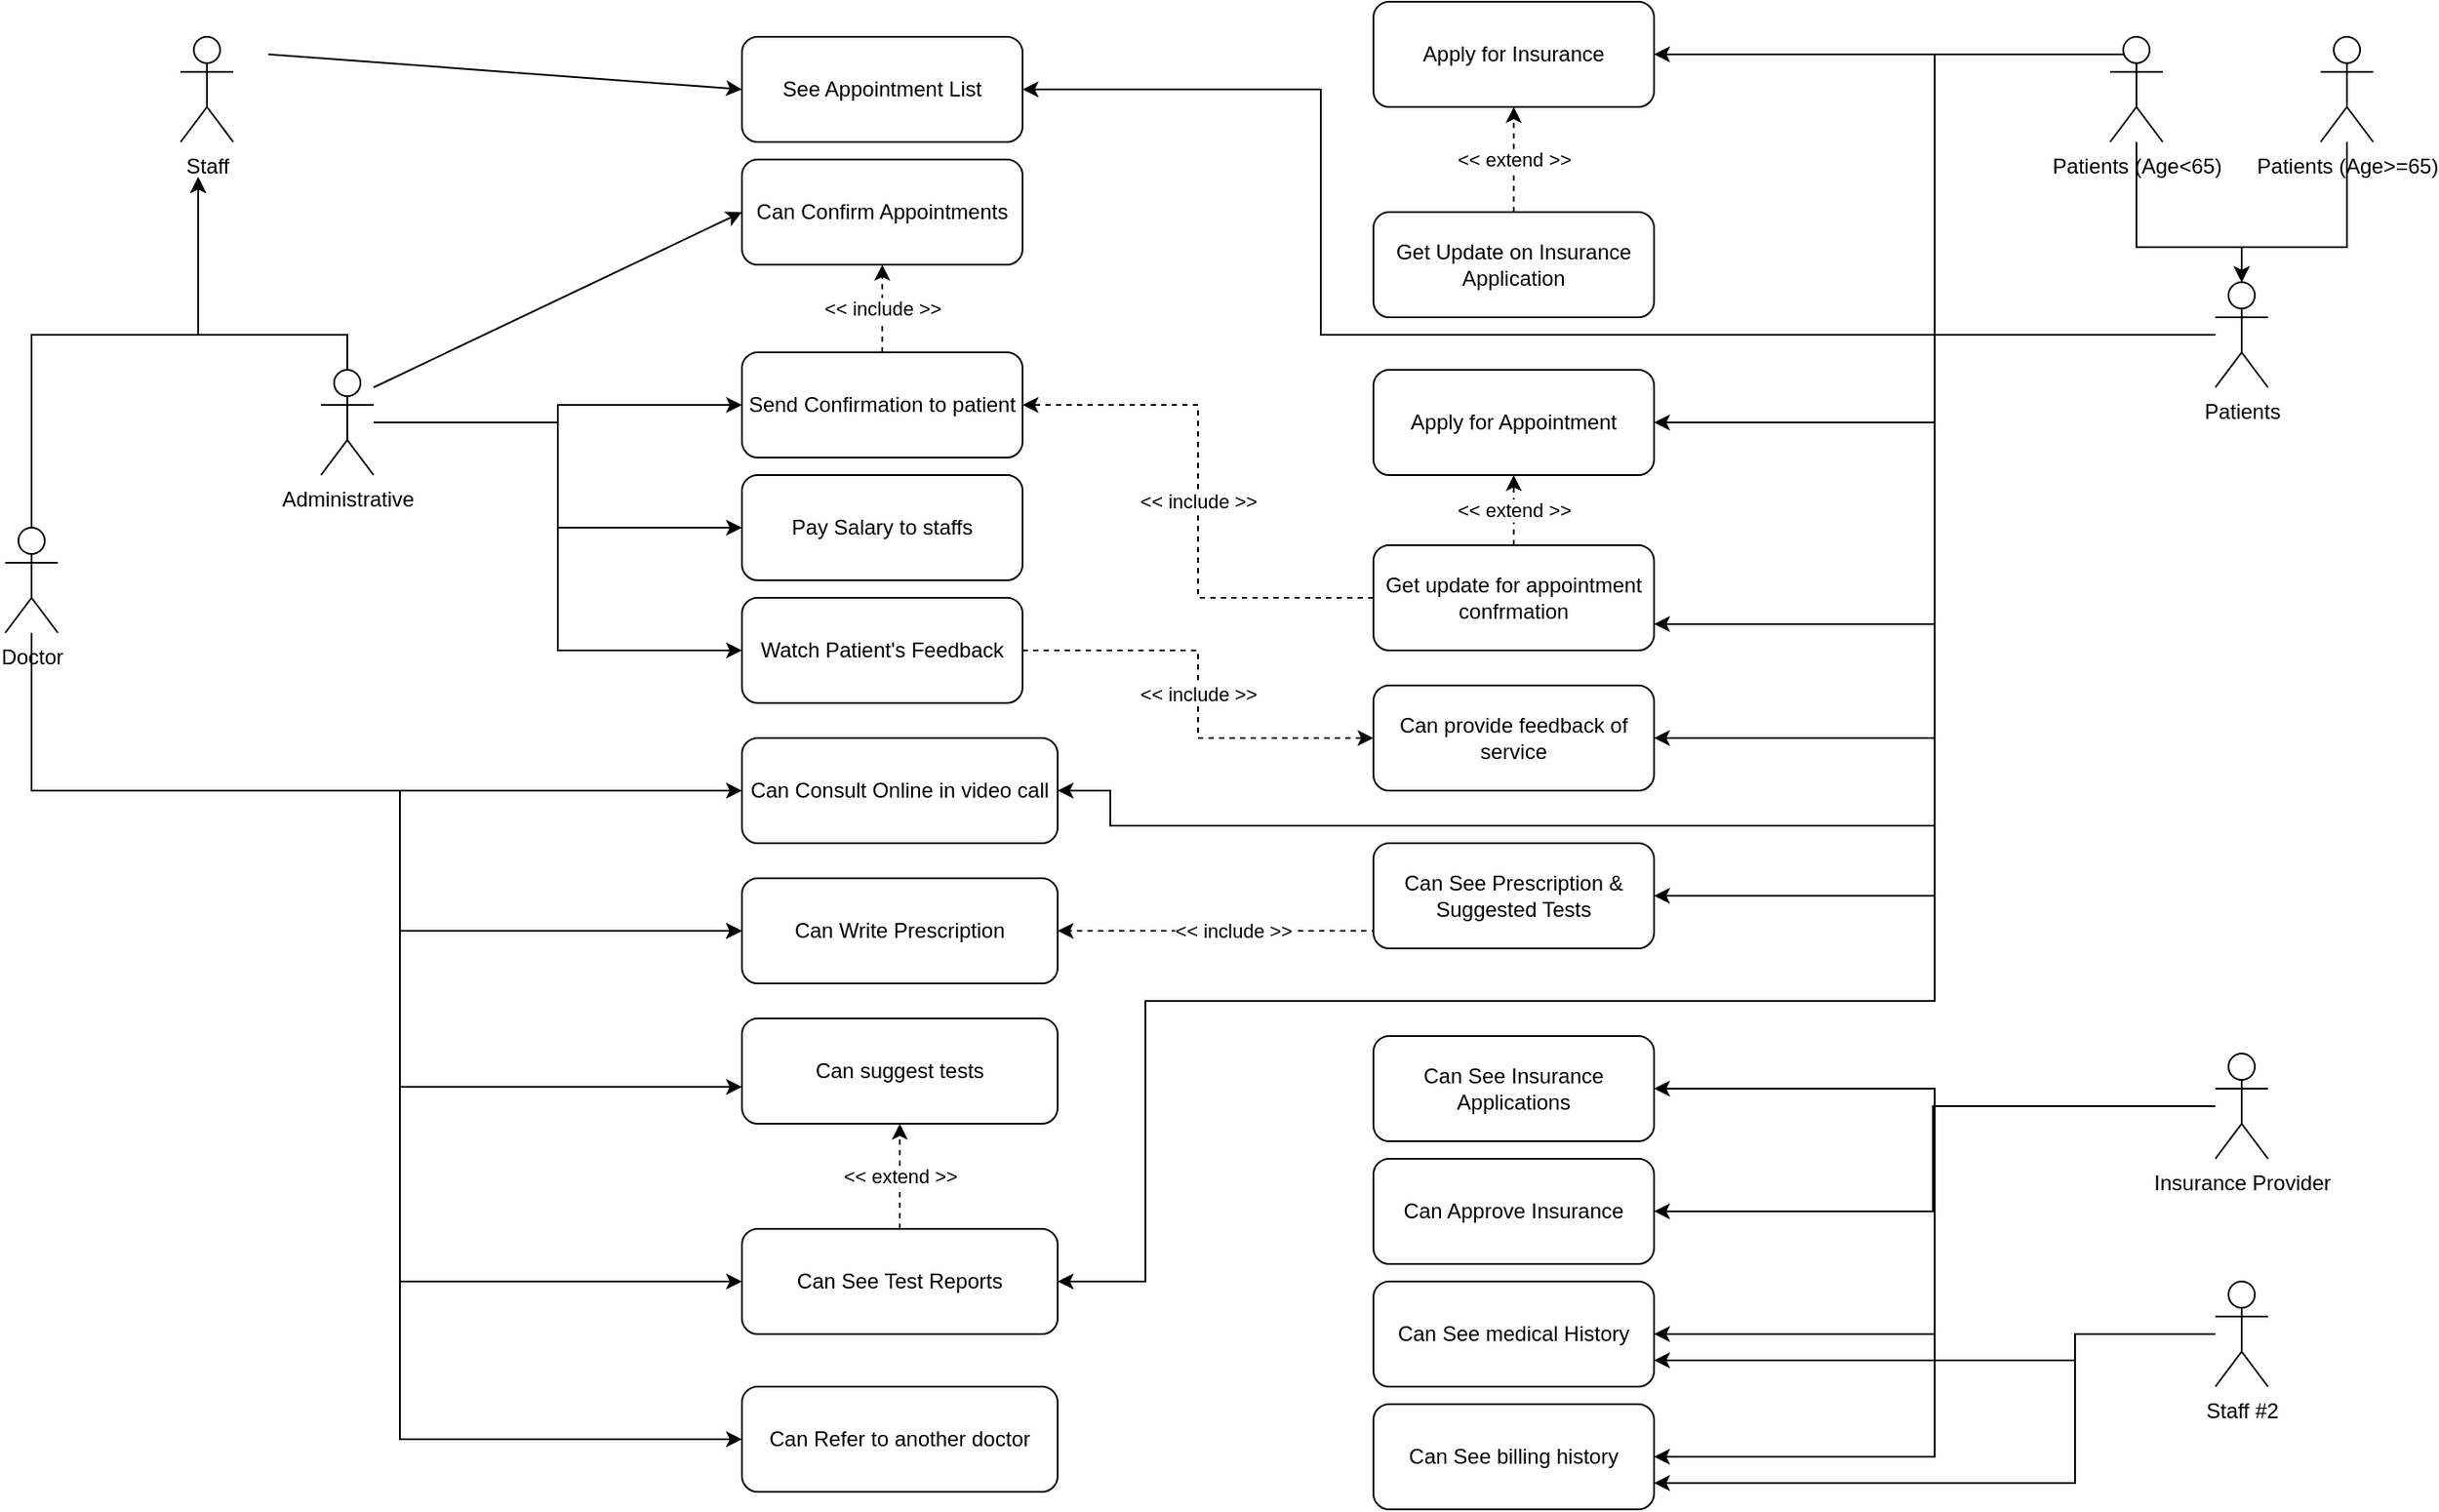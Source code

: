 <mxfile version="22.1.21" type="google">
  <diagram name="Page-1" id="wG9Co-DMLz1BGURiABJ0">
    <mxGraphModel grid="1" page="0" gridSize="10" guides="1" tooltips="1" connect="1" arrows="1" fold="1" pageScale="1" pageWidth="850" pageHeight="1100" math="0" shadow="0">
      <root>
        <mxCell id="0" />
        <mxCell id="1" parent="0" />
        <mxCell id="TT_8M1BcKb8gWuIl-T7q-1" value="Staff" style="shape=umlActor;verticalLabelPosition=bottom;verticalAlign=top;html=1;outlineConnect=0;" vertex="1" parent="1">
          <mxGeometry x="-30" y="-40" width="30" height="60" as="geometry" />
        </mxCell>
        <mxCell id="v62b1vU4KLSygvo5HSkQ-2" style="edgeStyle=orthogonalEdgeStyle;rounded=0;orthogonalLoop=1;jettySize=auto;html=1;" edge="1" parent="1" source="TT_8M1BcKb8gWuIl-T7q-2">
          <mxGeometry relative="1" as="geometry">
            <mxPoint x="-20" y="40" as="targetPoint" />
            <Array as="points">
              <mxPoint x="-115" y="130" />
              <mxPoint x="-20" y="130" />
            </Array>
          </mxGeometry>
        </mxCell>
        <mxCell id="v62b1vU4KLSygvo5HSkQ-10" style="edgeStyle=orthogonalEdgeStyle;rounded=0;orthogonalLoop=1;jettySize=auto;html=1;entryX=0;entryY=0.5;entryDx=0;entryDy=0;" edge="1" parent="1" source="TT_8M1BcKb8gWuIl-T7q-2" target="TT_8M1BcKb8gWuIl-T7q-8">
          <mxGeometry relative="1" as="geometry">
            <Array as="points">
              <mxPoint x="-115" y="390" />
            </Array>
          </mxGeometry>
        </mxCell>
        <mxCell id="v62b1vU4KLSygvo5HSkQ-11" style="edgeStyle=orthogonalEdgeStyle;rounded=0;orthogonalLoop=1;jettySize=auto;html=1;entryX=0;entryY=0.5;entryDx=0;entryDy=0;" edge="1" parent="1" source="TT_8M1BcKb8gWuIl-T7q-2" target="TT_8M1BcKb8gWuIl-T7q-9">
          <mxGeometry relative="1" as="geometry">
            <Array as="points">
              <mxPoint x="-115" y="390" />
              <mxPoint x="95" y="390" />
              <mxPoint x="95" y="470" />
            </Array>
          </mxGeometry>
        </mxCell>
        <mxCell id="v62b1vU4KLSygvo5HSkQ-12" style="edgeStyle=orthogonalEdgeStyle;rounded=0;orthogonalLoop=1;jettySize=auto;html=1;entryX=0;entryY=0.5;entryDx=0;entryDy=0;" edge="1" parent="1" source="TT_8M1BcKb8gWuIl-T7q-2" target="TT_8M1BcKb8gWuIl-T7q-9">
          <mxGeometry relative="1" as="geometry">
            <Array as="points">
              <mxPoint x="-115" y="390" />
              <mxPoint x="95" y="390" />
              <mxPoint x="95" y="470" />
            </Array>
          </mxGeometry>
        </mxCell>
        <mxCell id="v62b1vU4KLSygvo5HSkQ-14" style="edgeStyle=orthogonalEdgeStyle;rounded=0;orthogonalLoop=1;jettySize=auto;html=1;entryX=0;entryY=0.5;entryDx=0;entryDy=0;" edge="1" parent="1" source="TT_8M1BcKb8gWuIl-T7q-2" target="TT_8M1BcKb8gWuIl-T7q-13">
          <mxGeometry relative="1" as="geometry">
            <Array as="points">
              <mxPoint x="-115" y="390" />
              <mxPoint x="95" y="390" />
              <mxPoint x="95" y="670" />
            </Array>
          </mxGeometry>
        </mxCell>
        <mxCell id="v62b1vU4KLSygvo5HSkQ-15" style="edgeStyle=orthogonalEdgeStyle;rounded=0;orthogonalLoop=1;jettySize=auto;html=1;entryX=0;entryY=0.5;entryDx=0;entryDy=0;" edge="1" parent="1" source="TT_8M1BcKb8gWuIl-T7q-2" target="TT_8M1BcKb8gWuIl-T7q-11">
          <mxGeometry relative="1" as="geometry">
            <Array as="points">
              <mxPoint x="-115" y="390" />
              <mxPoint x="95" y="390" />
              <mxPoint x="95" y="760" />
            </Array>
          </mxGeometry>
        </mxCell>
        <mxCell id="TT_8M1BcKb8gWuIl-T7q-2" value="Doctor" style="shape=umlActor;verticalLabelPosition=bottom;verticalAlign=top;html=1;outlineConnect=0;" vertex="1" parent="1">
          <mxGeometry x="-130" y="240" width="30" height="60" as="geometry" />
        </mxCell>
        <mxCell id="v62b1vU4KLSygvo5HSkQ-3" style="edgeStyle=orthogonalEdgeStyle;rounded=0;orthogonalLoop=1;jettySize=auto;html=1;" edge="1" parent="1" source="TT_8M1BcKb8gWuIl-T7q-3">
          <mxGeometry relative="1" as="geometry">
            <mxPoint x="-20" y="40" as="targetPoint" />
            <Array as="points">
              <mxPoint x="65" y="130" />
              <mxPoint x="-20" y="130" />
            </Array>
          </mxGeometry>
        </mxCell>
        <mxCell id="v62b1vU4KLSygvo5HSkQ-46" style="edgeStyle=orthogonalEdgeStyle;rounded=0;orthogonalLoop=1;jettySize=auto;html=1;entryX=0;entryY=0.5;entryDx=0;entryDy=0;" edge="1" parent="1" source="TT_8M1BcKb8gWuIl-T7q-3" target="TT_8M1BcKb8gWuIl-T7q-15">
          <mxGeometry relative="1" as="geometry" />
        </mxCell>
        <mxCell id="v62b1vU4KLSygvo5HSkQ-47" style="edgeStyle=orthogonalEdgeStyle;rounded=0;orthogonalLoop=1;jettySize=auto;html=1;entryX=0;entryY=0.5;entryDx=0;entryDy=0;" edge="1" parent="1" source="TT_8M1BcKb8gWuIl-T7q-3" target="TT_8M1BcKb8gWuIl-T7q-16">
          <mxGeometry relative="1" as="geometry" />
        </mxCell>
        <mxCell id="v62b1vU4KLSygvo5HSkQ-48" style="edgeStyle=orthogonalEdgeStyle;rounded=0;orthogonalLoop=1;jettySize=auto;html=1;" edge="1" parent="1" source="TT_8M1BcKb8gWuIl-T7q-3" target="TT_8M1BcKb8gWuIl-T7q-6">
          <mxGeometry relative="1" as="geometry" />
        </mxCell>
        <mxCell id="TT_8M1BcKb8gWuIl-T7q-3" value="Administrative" style="shape=umlActor;verticalLabelPosition=bottom;verticalAlign=top;html=1;outlineConnect=0;" vertex="1" parent="1">
          <mxGeometry x="50" y="150" width="30" height="60" as="geometry" />
        </mxCell>
        <mxCell id="TT_8M1BcKb8gWuIl-T7q-4" value="See Appointment List" style="rounded=1;whiteSpace=wrap;html=1;" vertex="1" parent="1">
          <mxGeometry x="290" y="-40" width="160" height="60" as="geometry" />
        </mxCell>
        <mxCell id="TT_8M1BcKb8gWuIl-T7q-5" value="Can Confirm Appointments" style="rounded=1;whiteSpace=wrap;html=1;" vertex="1" parent="1">
          <mxGeometry x="290" y="30" width="160" height="60" as="geometry" />
        </mxCell>
        <mxCell id="TT_8M1BcKb8gWuIl-T7q-7" value="&amp;lt;&amp;lt; include &amp;gt;&amp;gt;" style="edgeStyle=orthogonalEdgeStyle;rounded=0;orthogonalLoop=1;jettySize=auto;html=1;exitX=0.5;exitY=0;exitDx=0;exitDy=0;entryX=0.5;entryY=1;entryDx=0;entryDy=0;dashed=1;" edge="1" parent="1" source="TT_8M1BcKb8gWuIl-T7q-6" target="TT_8M1BcKb8gWuIl-T7q-5">
          <mxGeometry relative="1" as="geometry" />
        </mxCell>
        <mxCell id="TT_8M1BcKb8gWuIl-T7q-6" value="Send Confirmation to patient" style="rounded=1;whiteSpace=wrap;html=1;" vertex="1" parent="1">
          <mxGeometry x="290" y="140" width="160" height="60" as="geometry" />
        </mxCell>
        <mxCell id="TT_8M1BcKb8gWuIl-T7q-8" value="Can Consult Online in video call" style="rounded=1;whiteSpace=wrap;html=1;" vertex="1" parent="1">
          <mxGeometry x="290" y="360" width="180" height="60" as="geometry" />
        </mxCell>
        <mxCell id="TT_8M1BcKb8gWuIl-T7q-9" value="Can Write Prescription" style="rounded=1;whiteSpace=wrap;html=1;" vertex="1" parent="1">
          <mxGeometry x="290" y="440" width="180" height="60" as="geometry" />
        </mxCell>
        <mxCell id="TT_8M1BcKb8gWuIl-T7q-10" value="Can suggest tests" style="rounded=1;whiteSpace=wrap;html=1;" vertex="1" parent="1">
          <mxGeometry x="290" y="520" width="180" height="60" as="geometry" />
        </mxCell>
        <mxCell id="TT_8M1BcKb8gWuIl-T7q-11" value="Can Refer to another doctor" style="rounded=1;whiteSpace=wrap;html=1;" vertex="1" parent="1">
          <mxGeometry x="290" y="730" width="180" height="60" as="geometry" />
        </mxCell>
        <mxCell id="v62b1vU4KLSygvo5HSkQ-5" value="" style="endArrow=classic;html=1;rounded=0;entryX=0;entryY=0.5;entryDx=0;entryDy=0;" edge="1" parent="1" target="TT_8M1BcKb8gWuIl-T7q-4">
          <mxGeometry width="50" height="50" relative="1" as="geometry">
            <mxPoint x="20" y="-30" as="sourcePoint" />
            <mxPoint x="70" y="-80" as="targetPoint" />
          </mxGeometry>
        </mxCell>
        <mxCell id="v62b1vU4KLSygvo5HSkQ-6" value="" style="endArrow=classic;html=1;rounded=0;entryX=0;entryY=0.5;entryDx=0;entryDy=0;" edge="1" parent="1" target="TT_8M1BcKb8gWuIl-T7q-5">
          <mxGeometry width="50" height="50" relative="1" as="geometry">
            <mxPoint x="80" y="160" as="sourcePoint" />
            <mxPoint x="130" y="110" as="targetPoint" />
          </mxGeometry>
        </mxCell>
        <mxCell id="TT_8M1BcKb8gWuIl-T7q-14" value="&amp;lt;&amp;lt; extend &amp;gt;&amp;gt;" style="edgeStyle=orthogonalEdgeStyle;rounded=0;orthogonalLoop=1;jettySize=auto;html=1;exitX=0.5;exitY=0;exitDx=0;exitDy=0;entryX=0.5;entryY=1;entryDx=0;entryDy=0;dashed=1;" edge="1" parent="1" source="TT_8M1BcKb8gWuIl-T7q-13" target="TT_8M1BcKb8gWuIl-T7q-10">
          <mxGeometry relative="1" as="geometry" />
        </mxCell>
        <mxCell id="TT_8M1BcKb8gWuIl-T7q-13" value="Can See Test Reports" style="rounded=1;whiteSpace=wrap;html=1;" vertex="1" parent="1">
          <mxGeometry x="290" y="640" width="180" height="60" as="geometry" />
        </mxCell>
        <mxCell id="TT_8M1BcKb8gWuIl-T7q-15" value="Pay Salary to staffs" style="rounded=1;whiteSpace=wrap;html=1;" vertex="1" parent="1">
          <mxGeometry x="290" y="210" width="160" height="60" as="geometry" />
        </mxCell>
        <mxCell id="v62b1vU4KLSygvo5HSkQ-13" style="edgeStyle=orthogonalEdgeStyle;rounded=0;orthogonalLoop=1;jettySize=auto;html=1;entryX=0;entryY=0.65;entryDx=0;entryDy=0;entryPerimeter=0;" edge="1" parent="1" source="TT_8M1BcKb8gWuIl-T7q-2" target="TT_8M1BcKb8gWuIl-T7q-10">
          <mxGeometry relative="1" as="geometry">
            <Array as="points">
              <mxPoint x="-115" y="390" />
              <mxPoint x="95" y="390" />
              <mxPoint x="95" y="559" />
            </Array>
          </mxGeometry>
        </mxCell>
        <mxCell id="TT_8M1BcKb8gWuIl-T7q-44" value="&amp;lt;&amp;lt; include &amp;gt;&amp;gt;" style="edgeStyle=orthogonalEdgeStyle;rounded=0;orthogonalLoop=1;jettySize=auto;html=1;entryX=0;entryY=0.5;entryDx=0;entryDy=0;dashed=1;" edge="1" parent="1" source="TT_8M1BcKb8gWuIl-T7q-16" target="TT_8M1BcKb8gWuIl-T7q-32">
          <mxGeometry relative="1" as="geometry" />
        </mxCell>
        <mxCell id="TT_8M1BcKb8gWuIl-T7q-16" value="Watch Patient&#39;s Feedback" style="rounded=1;whiteSpace=wrap;html=1;" vertex="1" parent="1">
          <mxGeometry x="290" y="280" width="160" height="60" as="geometry" />
        </mxCell>
        <mxCell id="v62b1vU4KLSygvo5HSkQ-27" style="edgeStyle=orthogonalEdgeStyle;rounded=0;orthogonalLoop=1;jettySize=auto;html=1;entryX=1;entryY=0.5;entryDx=0;entryDy=0;" edge="1" parent="1" source="TT_8M1BcKb8gWuIl-T7q-17" target="TT_8M1BcKb8gWuIl-T7q-28">
          <mxGeometry relative="1" as="geometry" />
        </mxCell>
        <mxCell id="v62b1vU4KLSygvo5HSkQ-28" style="edgeStyle=orthogonalEdgeStyle;rounded=0;orthogonalLoop=1;jettySize=auto;html=1;entryX=1;entryY=0.75;entryDx=0;entryDy=0;" edge="1" parent="1" source="TT_8M1BcKb8gWuIl-T7q-17" target="TT_8M1BcKb8gWuIl-T7q-29">
          <mxGeometry relative="1" as="geometry" />
        </mxCell>
        <mxCell id="v62b1vU4KLSygvo5HSkQ-33" style="edgeStyle=orthogonalEdgeStyle;rounded=0;orthogonalLoop=1;jettySize=auto;html=1;entryX=1;entryY=0.5;entryDx=0;entryDy=0;" edge="1" parent="1" source="TT_8M1BcKb8gWuIl-T7q-17" target="TT_8M1BcKb8gWuIl-T7q-34">
          <mxGeometry relative="1" as="geometry" />
        </mxCell>
        <mxCell id="v62b1vU4KLSygvo5HSkQ-34" style="edgeStyle=orthogonalEdgeStyle;rounded=0;orthogonalLoop=1;jettySize=auto;html=1;" edge="1" parent="1">
          <mxGeometry relative="1" as="geometry">
            <Array as="points">
              <mxPoint x="970" y="-30" />
              <mxPoint x="970" y="510" />
              <mxPoint x="520" y="510" />
              <mxPoint x="520" y="670" />
            </Array>
            <mxPoint x="1050" y="-30" as="sourcePoint" />
            <mxPoint x="470" y="670" as="targetPoint" />
          </mxGeometry>
        </mxCell>
        <mxCell id="TT_8M1BcKb8gWuIl-T7q-17" value="Patients" style="shape=umlActor;verticalLabelPosition=bottom;verticalAlign=top;html=1;outlineConnect=0;" vertex="1" parent="1">
          <mxGeometry x="1130" y="100" width="30" height="60" as="geometry" />
        </mxCell>
        <mxCell id="TT_8M1BcKb8gWuIl-T7q-25" style="edgeStyle=orthogonalEdgeStyle;rounded=0;orthogonalLoop=1;jettySize=auto;html=1;exitX=0.5;exitY=0.5;exitDx=0;exitDy=0;exitPerimeter=0;entryX=1;entryY=0.5;entryDx=0;entryDy=0;" edge="1" parent="1" source="TT_8M1BcKb8gWuIl-T7q-19" target="TT_8M1BcKb8gWuIl-T7q-23">
          <mxGeometry relative="1" as="geometry">
            <Array as="points">
              <mxPoint x="1085" y="-30" />
            </Array>
          </mxGeometry>
        </mxCell>
        <mxCell id="TT_8M1BcKb8gWuIl-T7q-21" value="Patients (Age&amp;gt;=65)" style="shape=umlActor;verticalLabelPosition=bottom;verticalAlign=top;html=1;outlineConnect=0;" vertex="1" parent="1">
          <mxGeometry x="1190" y="-40" width="30" height="60" as="geometry" />
        </mxCell>
        <mxCell id="TT_8M1BcKb8gWuIl-T7q-23" value="Apply for Insurance" style="rounded=1;whiteSpace=wrap;html=1;" vertex="1" parent="1">
          <mxGeometry x="650" y="-60" width="160" height="60" as="geometry" />
        </mxCell>
        <mxCell id="TT_8M1BcKb8gWuIl-T7q-27" value="&amp;lt;&amp;lt; extend &amp;gt;&amp;gt;" style="edgeStyle=orthogonalEdgeStyle;rounded=0;orthogonalLoop=1;jettySize=auto;html=1;exitX=0.5;exitY=0;exitDx=0;exitDy=0;entryX=0.5;entryY=1;entryDx=0;entryDy=0;dashed=1;" edge="1" parent="1" source="TT_8M1BcKb8gWuIl-T7q-26" target="TT_8M1BcKb8gWuIl-T7q-23">
          <mxGeometry relative="1" as="geometry" />
        </mxCell>
        <mxCell id="TT_8M1BcKb8gWuIl-T7q-26" value="Get Update on Insurance Application" style="rounded=1;whiteSpace=wrap;html=1;" vertex="1" parent="1">
          <mxGeometry x="650" y="60" width="160" height="60" as="geometry" />
        </mxCell>
        <mxCell id="v62b1vU4KLSygvo5HSkQ-24" style="edgeStyle=orthogonalEdgeStyle;rounded=0;orthogonalLoop=1;jettySize=auto;html=1;entryX=1;entryY=0.5;entryDx=0;entryDy=0;" edge="1" parent="1" source="TT_8M1BcKb8gWuIl-T7q-17" target="TT_8M1BcKb8gWuIl-T7q-4">
          <mxGeometry relative="1" as="geometry">
            <Array as="points">
              <mxPoint x="620" y="130" />
              <mxPoint x="620" y="-10" />
            </Array>
          </mxGeometry>
        </mxCell>
        <mxCell id="v62b1vU4KLSygvo5HSkQ-25" style="edgeStyle=orthogonalEdgeStyle;rounded=0;orthogonalLoop=1;jettySize=auto;html=1;entryX=0.5;entryY=0;entryDx=0;entryDy=0;entryPerimeter=0;" edge="1" parent="1" source="TT_8M1BcKb8gWuIl-T7q-19" target="TT_8M1BcKb8gWuIl-T7q-17">
          <mxGeometry relative="1" as="geometry">
            <Array as="points">
              <mxPoint x="1085" y="80" />
              <mxPoint x="1145" y="80" />
            </Array>
          </mxGeometry>
        </mxCell>
        <mxCell id="TT_8M1BcKb8gWuIl-T7q-19" value="Patients (Age&amp;lt;65)" style="shape=umlActor;verticalLabelPosition=bottom;verticalAlign=top;html=1;outlineConnect=0;" vertex="1" parent="1">
          <mxGeometry x="1070" y="-40" width="30" height="60" as="geometry" />
        </mxCell>
        <mxCell id="v62b1vU4KLSygvo5HSkQ-26" style="edgeStyle=orthogonalEdgeStyle;rounded=0;orthogonalLoop=1;jettySize=auto;html=1;entryX=0.5;entryY=0;entryDx=0;entryDy=0;entryPerimeter=0;" edge="1" parent="1" source="TT_8M1BcKb8gWuIl-T7q-21" target="TT_8M1BcKb8gWuIl-T7q-17">
          <mxGeometry relative="1" as="geometry">
            <Array as="points">
              <mxPoint x="1205" y="80" />
              <mxPoint x="1145" y="80" />
            </Array>
          </mxGeometry>
        </mxCell>
        <mxCell id="TT_8M1BcKb8gWuIl-T7q-28" value="Apply for Appointment" style="rounded=1;whiteSpace=wrap;html=1;" vertex="1" parent="1">
          <mxGeometry x="650" y="150" width="160" height="60" as="geometry" />
        </mxCell>
        <mxCell id="TT_8M1BcKb8gWuIl-T7q-30" value="&amp;lt;&amp;lt; include &amp;gt;&amp;gt;" style="edgeStyle=orthogonalEdgeStyle;rounded=0;orthogonalLoop=1;jettySize=auto;html=1;entryX=1;entryY=0.5;entryDx=0;entryDy=0;dashed=1;" edge="1" parent="1" source="TT_8M1BcKb8gWuIl-T7q-29" target="TT_8M1BcKb8gWuIl-T7q-6">
          <mxGeometry relative="1" as="geometry" />
        </mxCell>
        <mxCell id="TT_8M1BcKb8gWuIl-T7q-31" value="&amp;lt;&amp;lt; extend &amp;gt;&amp;gt;" style="edgeStyle=orthogonalEdgeStyle;rounded=0;orthogonalLoop=1;jettySize=auto;html=1;entryX=0.5;entryY=1;entryDx=0;entryDy=0;dashed=1;" edge="1" parent="1" source="TT_8M1BcKb8gWuIl-T7q-29" target="TT_8M1BcKb8gWuIl-T7q-28">
          <mxGeometry relative="1" as="geometry" />
        </mxCell>
        <mxCell id="TT_8M1BcKb8gWuIl-T7q-29" value="Get update for appointment confrmation" style="rounded=1;whiteSpace=wrap;html=1;" vertex="1" parent="1">
          <mxGeometry x="650" y="250" width="160" height="60" as="geometry" />
        </mxCell>
        <mxCell id="TT_8M1BcKb8gWuIl-T7q-32" value="Can provide feedback of service" style="rounded=1;whiteSpace=wrap;html=1;" vertex="1" parent="1">
          <mxGeometry x="650" y="330" width="160" height="60" as="geometry" />
        </mxCell>
        <mxCell id="TT_8M1BcKb8gWuIl-T7q-33" style="edgeStyle=orthogonalEdgeStyle;rounded=0;orthogonalLoop=1;jettySize=auto;html=1;entryX=1;entryY=0.5;entryDx=0;entryDy=0;" edge="1" parent="1" source="TT_8M1BcKb8gWuIl-T7q-17" target="TT_8M1BcKb8gWuIl-T7q-8">
          <mxGeometry relative="1" as="geometry">
            <Array as="points">
              <mxPoint x="970" y="130" />
              <mxPoint x="970" y="410" />
              <mxPoint x="500" y="410" />
              <mxPoint x="500" y="390" />
            </Array>
          </mxGeometry>
        </mxCell>
        <mxCell id="TT_8M1BcKb8gWuIl-T7q-35" value="&amp;lt;&amp;lt; include &amp;gt;&amp;gt;" style="edgeStyle=orthogonalEdgeStyle;rounded=0;orthogonalLoop=1;jettySize=auto;html=1;exitX=0;exitY=0.5;exitDx=0;exitDy=0;entryX=1;entryY=0.5;entryDx=0;entryDy=0;dashed=1;" edge="1" parent="1" source="TT_8M1BcKb8gWuIl-T7q-34" target="TT_8M1BcKb8gWuIl-T7q-9">
          <mxGeometry relative="1" as="geometry">
            <Array as="points">
              <mxPoint x="650" y="470" />
            </Array>
          </mxGeometry>
        </mxCell>
        <mxCell id="TT_8M1BcKb8gWuIl-T7q-34" value="Can See Prescription &amp;amp; Suggested Tests" style="rounded=1;whiteSpace=wrap;html=1;" vertex="1" parent="1">
          <mxGeometry x="650" y="420" width="160" height="60" as="geometry" />
        </mxCell>
        <mxCell id="v62b1vU4KLSygvo5HSkQ-29" style="edgeStyle=orthogonalEdgeStyle;rounded=0;orthogonalLoop=1;jettySize=auto;html=1;entryX=1;entryY=0.5;entryDx=0;entryDy=0;" edge="1" parent="1" source="TT_8M1BcKb8gWuIl-T7q-17" target="TT_8M1BcKb8gWuIl-T7q-32">
          <mxGeometry relative="1" as="geometry" />
        </mxCell>
        <mxCell id="v62b1vU4KLSygvo5HSkQ-35" style="edgeStyle=orthogonalEdgeStyle;rounded=0;orthogonalLoop=1;jettySize=auto;html=1;entryX=1;entryY=0.5;entryDx=0;entryDy=0;" edge="1" parent="1" source="TT_8M1BcKb8gWuIl-T7q-37" target="TT_8M1BcKb8gWuIl-T7q-38">
          <mxGeometry relative="1" as="geometry">
            <Array as="points">
              <mxPoint x="970" y="570" />
              <mxPoint x="970" y="560" />
            </Array>
          </mxGeometry>
        </mxCell>
        <mxCell id="v62b1vU4KLSygvo5HSkQ-36" style="edgeStyle=orthogonalEdgeStyle;rounded=0;orthogonalLoop=1;jettySize=auto;html=1;entryX=1;entryY=0.5;entryDx=0;entryDy=0;" edge="1" parent="1" source="TT_8M1BcKb8gWuIl-T7q-37" target="TT_8M1BcKb8gWuIl-T7q-39">
          <mxGeometry relative="1" as="geometry">
            <Array as="points">
              <mxPoint x="970" y="570" />
              <mxPoint x="970" y="700" />
            </Array>
          </mxGeometry>
        </mxCell>
        <mxCell id="v62b1vU4KLSygvo5HSkQ-42" style="edgeStyle=orthogonalEdgeStyle;rounded=0;orthogonalLoop=1;jettySize=auto;html=1;entryX=1;entryY=0.5;entryDx=0;entryDy=0;" edge="1" parent="1" source="TT_8M1BcKb8gWuIl-T7q-37" target="TT_8M1BcKb8gWuIl-T7q-42">
          <mxGeometry relative="1" as="geometry">
            <Array as="points">
              <mxPoint x="969" y="570" />
              <mxPoint x="969" y="630" />
            </Array>
          </mxGeometry>
        </mxCell>
        <mxCell id="TT_8M1BcKb8gWuIl-T7q-43" style="edgeStyle=orthogonalEdgeStyle;rounded=0;orthogonalLoop=1;jettySize=auto;html=1;entryX=1;entryY=0.5;entryDx=0;entryDy=0;" edge="1" parent="1" source="TT_8M1BcKb8gWuIl-T7q-37" target="TT_8M1BcKb8gWuIl-T7q-40">
          <mxGeometry relative="1" as="geometry" />
        </mxCell>
        <mxCell id="TT_8M1BcKb8gWuIl-T7q-37" value="Insurance Provider" style="shape=umlActor;verticalLabelPosition=bottom;verticalAlign=top;html=1;outlineConnect=0;" vertex="1" parent="1">
          <mxGeometry x="1130" y="540" width="30" height="60" as="geometry" />
        </mxCell>
        <mxCell id="TT_8M1BcKb8gWuIl-T7q-38" value="Can See Insurance Applications" style="rounded=1;whiteSpace=wrap;html=1;" vertex="1" parent="1">
          <mxGeometry x="650" y="530" width="160" height="60" as="geometry" />
        </mxCell>
        <mxCell id="TT_8M1BcKb8gWuIl-T7q-39" value="Can See medical History" style="rounded=1;whiteSpace=wrap;html=1;" vertex="1" parent="1">
          <mxGeometry x="650" y="670" width="160" height="60" as="geometry" />
        </mxCell>
        <mxCell id="TT_8M1BcKb8gWuIl-T7q-40" value="Can See billing history" style="rounded=1;whiteSpace=wrap;html=1;" vertex="1" parent="1">
          <mxGeometry x="650" y="740" width="160" height="60" as="geometry" />
        </mxCell>
        <mxCell id="v62b1vU4KLSygvo5HSkQ-44" style="edgeStyle=orthogonalEdgeStyle;rounded=0;orthogonalLoop=1;jettySize=auto;html=1;entryX=1;entryY=0.75;entryDx=0;entryDy=0;" edge="1" parent="1" source="TT_8M1BcKb8gWuIl-T7q-41" target="TT_8M1BcKb8gWuIl-T7q-39">
          <mxGeometry relative="1" as="geometry">
            <Array as="points">
              <mxPoint x="1050" y="700" />
              <mxPoint x="1050" y="715" />
            </Array>
          </mxGeometry>
        </mxCell>
        <mxCell id="v62b1vU4KLSygvo5HSkQ-45" style="edgeStyle=orthogonalEdgeStyle;rounded=0;orthogonalLoop=1;jettySize=auto;html=1;entryX=1;entryY=0.75;entryDx=0;entryDy=0;" edge="1" parent="1" source="TT_8M1BcKb8gWuIl-T7q-41" target="TT_8M1BcKb8gWuIl-T7q-40">
          <mxGeometry relative="1" as="geometry">
            <Array as="points">
              <mxPoint x="1050" y="700" />
              <mxPoint x="1050" y="785" />
            </Array>
          </mxGeometry>
        </mxCell>
        <mxCell id="TT_8M1BcKb8gWuIl-T7q-41" value="Staff #2" style="shape=umlActor;verticalLabelPosition=bottom;verticalAlign=top;html=1;outlineConnect=0;" vertex="1" parent="1">
          <mxGeometry x="1130" y="670" width="30" height="60" as="geometry" />
        </mxCell>
        <mxCell id="TT_8M1BcKb8gWuIl-T7q-42" value="Can Approve Insurance" style="rounded=1;whiteSpace=wrap;html=1;" vertex="1" parent="1">
          <mxGeometry x="650" y="600" width="160" height="60" as="geometry" />
        </mxCell>
      </root>
    </mxGraphModel>
  </diagram>
</mxfile>
